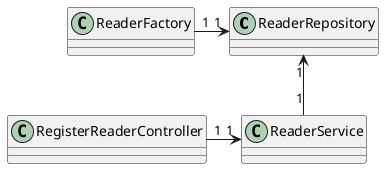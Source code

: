 @startuml
'https://plantuml.com/sequence-diagram

class ReaderRepository {
}

class ReaderFactory {
}

class ReaderService {
}

class RegisterReaderController {
}

ReaderFactory "1" -> "1" ReaderRepository
ReaderService "1" -up-> "1" ReaderRepository
RegisterReaderController "1" -right-> "1" ReaderService

@enduml
